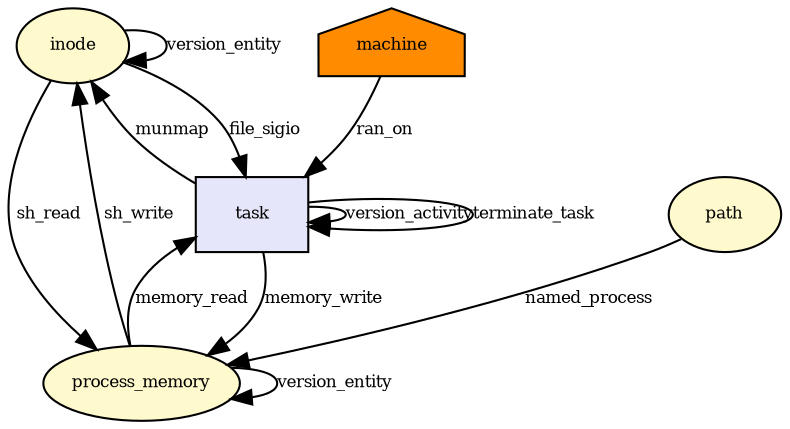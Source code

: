 digraph RGL__DirectedAdjacencyGraph {inode[fontsize = 8,label = inode,shape = ellipse, fillcolor="#fffacd", style = filled]

task[fontsize = 8,label = task,shape = rectangle, fillcolor="#e6e6fa", style = filled]

inode -> task[fontsize = 8,label = file_sigio]

process_memory[fontsize = 8,label = process_memory,shape = ellipse, fillcolor="#fffacd", style = filled]

task -> process_memory[fontsize = 8,label = memory_write]

task -> task[fontsize = 8,label = version_activity]

process_memory -> process_memory[fontsize = 8,label = version_entity]

process_memory -> inode[fontsize = 8,label = sh_write]

inode -> inode[fontsize = 8,label = version_entity]

path[fontsize = 8,label = path,shape = ellipse, fillcolor="#fffacd", style = filled]

path -> process_memory[fontsize = 8,label = named_process]

machine[fontsize = 8,label = machine,shape = house, fillcolor="#ff8c00", style = filled]

machine -> task[fontsize = 8,label = ran_on]

process_memory -> task[fontsize = 8,label = memory_read]

task -> inode[fontsize = 8,label = munmap]

inode -> process_memory[fontsize = 8,label = sh_read]

task -> task[fontsize = 8,label = terminate_task]

}